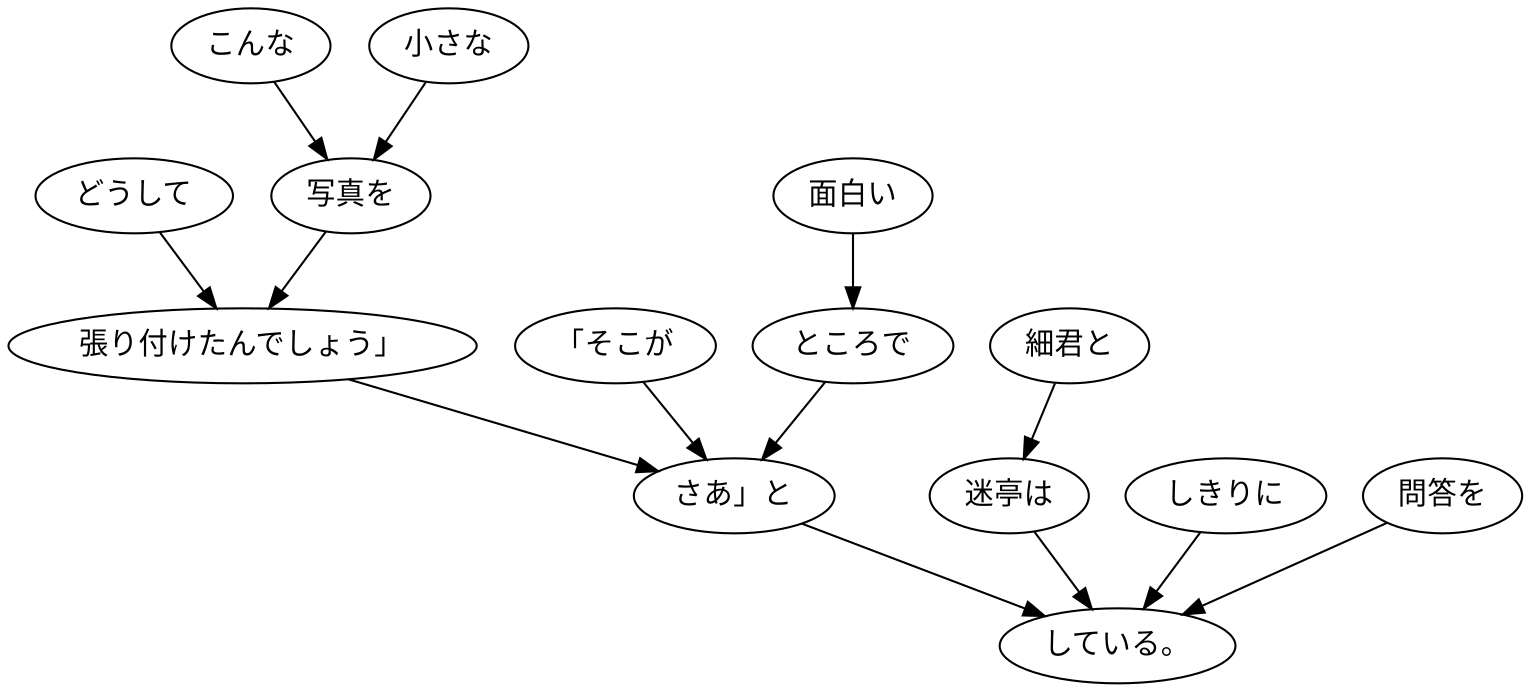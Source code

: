 digraph graph3501 {
	node0 [label="どうして"];
	node1 [label="こんな"];
	node2 [label="小さな"];
	node3 [label="写真を"];
	node4 [label="張り付けたんでしょう」"];
	node5 [label="「そこが"];
	node6 [label="面白い"];
	node7 [label="ところで"];
	node8 [label="さあ」と"];
	node9 [label="細君と"];
	node10 [label="迷亭は"];
	node11 [label="しきりに"];
	node12 [label="問答を"];
	node13 [label="している。"];
	node0 -> node4;
	node1 -> node3;
	node2 -> node3;
	node3 -> node4;
	node4 -> node8;
	node5 -> node8;
	node6 -> node7;
	node7 -> node8;
	node8 -> node13;
	node9 -> node10;
	node10 -> node13;
	node11 -> node13;
	node12 -> node13;
}
